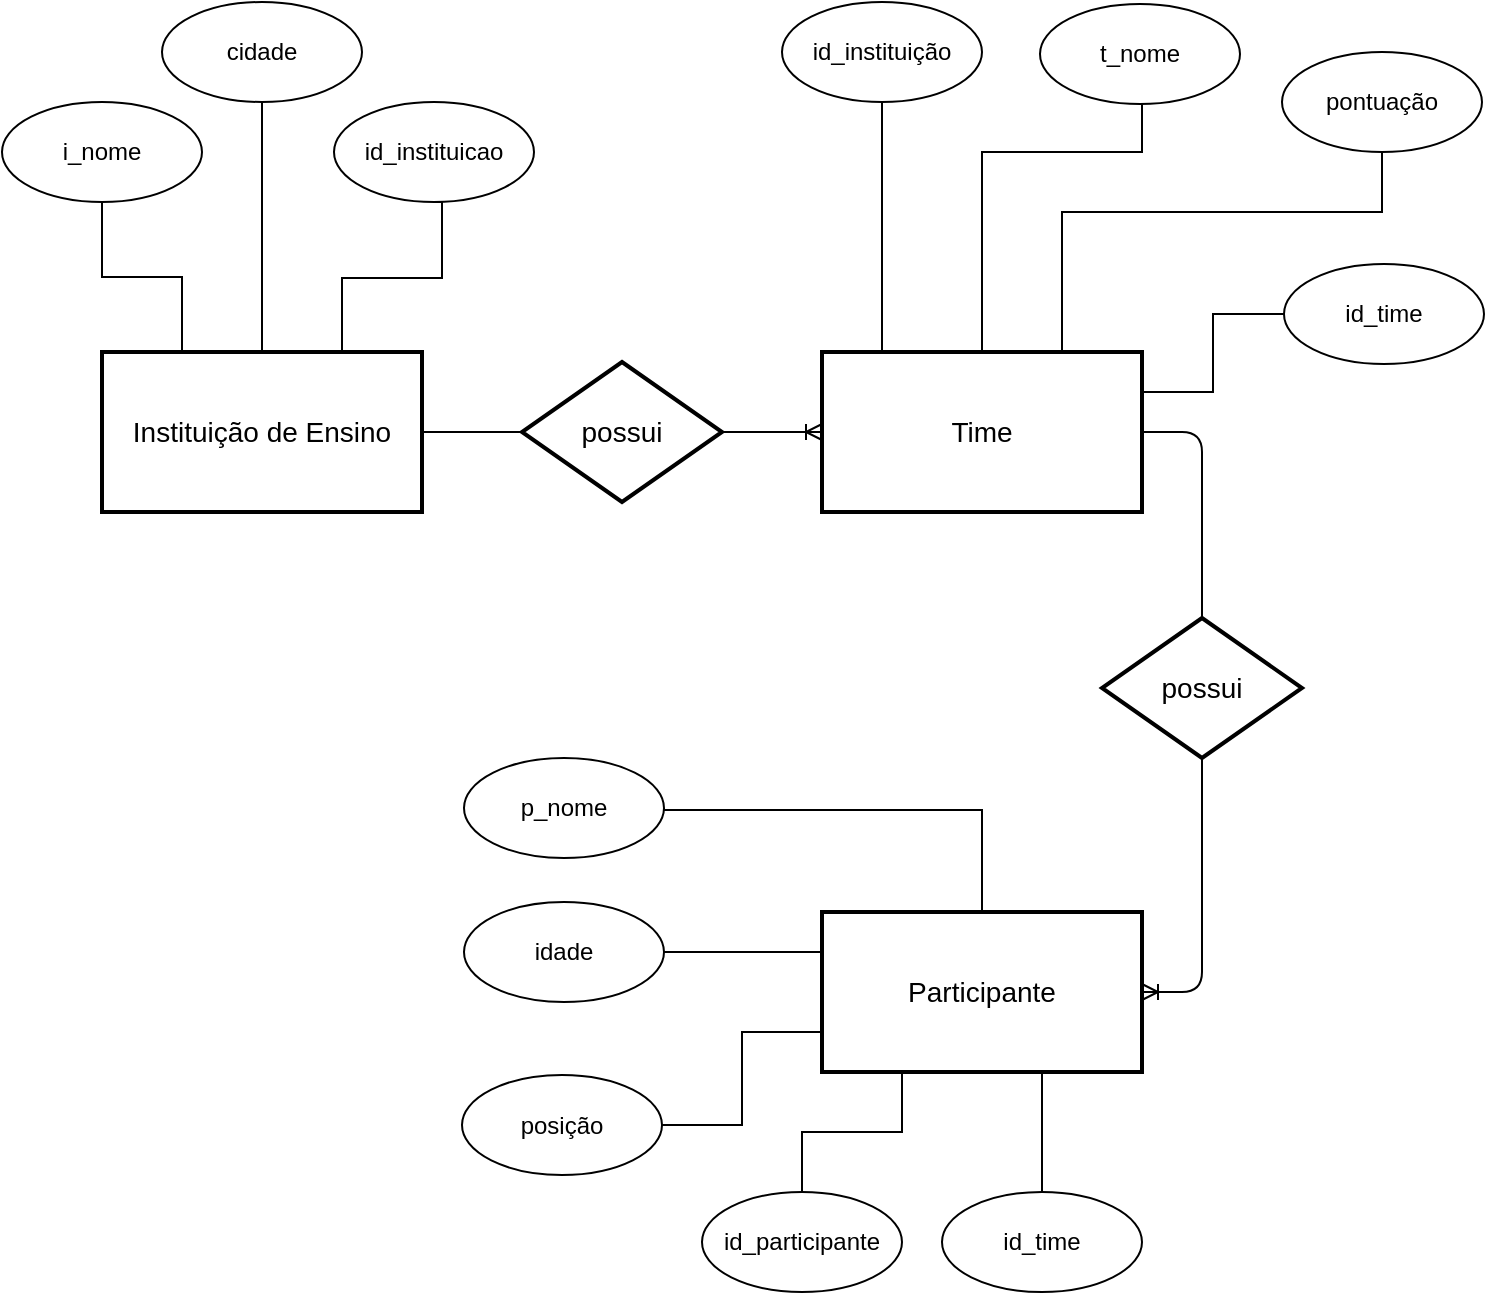 <mxfile version="12.1.9" type="google" pages="1"><diagram id="ooWvaYZqPMMVMKvuTZpq" name="Page-1"><mxGraphModel dx="1240" dy="697" grid="1" gridSize="10" guides="1" tooltips="1" connect="1" arrows="1" fold="1" page="1" pageScale="1" pageWidth="827" pageHeight="1169" math="0" shadow="0"><root><mxCell id="0"/><mxCell id="1" parent="0"/><mxCell id="Oayjoy24sX9YyPyd5k1u-1" value="Instituição de Ensino" style="strokeWidth=2;whiteSpace=wrap;html=1;align=center;fontSize=14;" vertex="1" parent="1"><mxGeometry x="80" y="360" width="160" height="80" as="geometry"/></mxCell><mxCell id="Oayjoy24sX9YyPyd5k1u-2" value="Time" style="strokeWidth=2;whiteSpace=wrap;html=1;align=center;fontSize=14;" vertex="1" parent="1"><mxGeometry x="440" y="360" width="160" height="80" as="geometry"/></mxCell><mxCell id="Oayjoy24sX9YyPyd5k1u-3" value="Participante" style="strokeWidth=2;whiteSpace=wrap;html=1;align=center;fontSize=14;" vertex="1" parent="1"><mxGeometry x="440" y="640" width="160" height="80" as="geometry"/></mxCell><mxCell id="Oayjoy24sX9YyPyd5k1u-4" value="" style="edgeStyle=entityRelationEdgeStyle;fontSize=12;html=1;endArrow=ERoneToMany;exitX=1;exitY=0.5;exitDx=0;exitDy=0;" edge="1" parent="1" source="Oayjoy24sX9YyPyd5k1u-1"><mxGeometry width="100" height="100" relative="1" as="geometry"><mxPoint x="340" y="500" as="sourcePoint"/><mxPoint x="440" y="400" as="targetPoint"/></mxGeometry></mxCell><mxCell id="Oayjoy24sX9YyPyd5k1u-6" value="" style="edgeStyle=entityRelationEdgeStyle;fontSize=12;html=1;endArrow=ERoneToMany;exitX=1;exitY=0.5;exitDx=0;exitDy=0;" edge="1" parent="1" source="Oayjoy24sX9YyPyd5k1u-2" target="Oayjoy24sX9YyPyd5k1u-3"><mxGeometry width="100" height="100" relative="1" as="geometry"><mxPoint x="480" y="460" as="sourcePoint"/><mxPoint x="660" y="680" as="targetPoint"/></mxGeometry></mxCell><mxCell id="Oayjoy24sX9YyPyd5k1u-7" value="possui" style="shape=rhombus;strokeWidth=2;fontSize=17;perimeter=rhombusPerimeter;whiteSpace=wrap;html=1;align=center;fontSize=14;" vertex="1" parent="1"><mxGeometry x="290" y="365" width="100" height="70" as="geometry"/></mxCell><mxCell id="Oayjoy24sX9YyPyd5k1u-10" value="possui" style="shape=rhombus;strokeWidth=2;fontSize=17;perimeter=rhombusPerimeter;whiteSpace=wrap;html=1;align=center;fontSize=14;" vertex="1" parent="1"><mxGeometry x="580" y="493" width="100" height="70" as="geometry"/></mxCell><mxCell id="Oayjoy24sX9YyPyd5k1u-12" style="edgeStyle=orthogonalEdgeStyle;rounded=0;orthogonalLoop=1;jettySize=auto;html=1;exitX=0.5;exitY=1;exitDx=0;exitDy=0;entryX=0.25;entryY=0;entryDx=0;entryDy=0;endArrow=none;endFill=0;" edge="1" parent="1" source="Oayjoy24sX9YyPyd5k1u-11" target="Oayjoy24sX9YyPyd5k1u-1"><mxGeometry relative="1" as="geometry"><mxPoint x="100" y="350" as="targetPoint"/></mxGeometry></mxCell><mxCell id="Oayjoy24sX9YyPyd5k1u-11" value="i_nome" style="ellipse;whiteSpace=wrap;html=1;" vertex="1" parent="1"><mxGeometry x="30" y="235" width="100" height="50" as="geometry"/></mxCell><mxCell id="Oayjoy24sX9YyPyd5k1u-14" style="edgeStyle=orthogonalEdgeStyle;rounded=0;orthogonalLoop=1;jettySize=auto;html=1;exitX=0.5;exitY=1;exitDx=0;exitDy=0;entryX=0.5;entryY=0;entryDx=0;entryDy=0;endArrow=none;endFill=0;" edge="1" parent="1" source="Oayjoy24sX9YyPyd5k1u-13" target="Oayjoy24sX9YyPyd5k1u-1"><mxGeometry relative="1" as="geometry"/></mxCell><mxCell id="Oayjoy24sX9YyPyd5k1u-13" value="cidade" style="ellipse;whiteSpace=wrap;html=1;" vertex="1" parent="1"><mxGeometry x="110" y="185" width="100" height="50" as="geometry"/></mxCell><mxCell id="Oayjoy24sX9YyPyd5k1u-16" style="edgeStyle=orthogonalEdgeStyle;rounded=0;orthogonalLoop=1;jettySize=auto;html=1;exitX=0.5;exitY=1;exitDx=0;exitDy=0;entryX=0.75;entryY=0;entryDx=0;entryDy=0;endArrow=none;endFill=0;" edge="1" parent="1" source="Oayjoy24sX9YyPyd5k1u-15" target="Oayjoy24sX9YyPyd5k1u-1"><mxGeometry relative="1" as="geometry"><Array as="points"><mxPoint x="250" y="323"/><mxPoint x="200" y="323"/></Array></mxGeometry></mxCell><mxCell id="Oayjoy24sX9YyPyd5k1u-15" value="id_instituicao" style="ellipse;whiteSpace=wrap;html=1;" vertex="1" parent="1"><mxGeometry x="196" y="235" width="100" height="50" as="geometry"/></mxCell><mxCell id="Oayjoy24sX9YyPyd5k1u-23" style="edgeStyle=orthogonalEdgeStyle;rounded=0;orthogonalLoop=1;jettySize=auto;html=1;exitX=0.5;exitY=1;exitDx=0;exitDy=0;entryX=0.5;entryY=0;entryDx=0;entryDy=0;endArrow=none;endFill=0;" edge="1" parent="1" source="Oayjoy24sX9YyPyd5k1u-17" target="Oayjoy24sX9YyPyd5k1u-2"><mxGeometry relative="1" as="geometry"><Array as="points"><mxPoint x="600" y="260"/><mxPoint x="520" y="260"/></Array></mxGeometry></mxCell><mxCell id="Oayjoy24sX9YyPyd5k1u-17" value="t_nome" style="ellipse;whiteSpace=wrap;html=1;" vertex="1" parent="1"><mxGeometry x="549" y="186" width="100" height="50" as="geometry"/></mxCell><mxCell id="Oayjoy24sX9YyPyd5k1u-38" style="edgeStyle=orthogonalEdgeStyle;rounded=0;orthogonalLoop=1;jettySize=auto;html=1;exitX=0.5;exitY=1;exitDx=0;exitDy=0;entryX=0.75;entryY=0;entryDx=0;entryDy=0;endArrow=none;endFill=0;" edge="1" parent="1" source="Oayjoy24sX9YyPyd5k1u-18" target="Oayjoy24sX9YyPyd5k1u-2"><mxGeometry relative="1" as="geometry"><Array as="points"><mxPoint x="720" y="290"/><mxPoint x="560" y="290"/></Array></mxGeometry></mxCell><mxCell id="Oayjoy24sX9YyPyd5k1u-18" value="pontuação" style="ellipse;whiteSpace=wrap;html=1;" vertex="1" parent="1"><mxGeometry x="670" y="210" width="100" height="50" as="geometry"/></mxCell><mxCell id="Oayjoy24sX9YyPyd5k1u-37" style="edgeStyle=orthogonalEdgeStyle;rounded=0;orthogonalLoop=1;jettySize=auto;html=1;exitX=0;exitY=0.5;exitDx=0;exitDy=0;entryX=1;entryY=0.25;entryDx=0;entryDy=0;endArrow=none;endFill=0;" edge="1" parent="1" source="Oayjoy24sX9YyPyd5k1u-19" target="Oayjoy24sX9YyPyd5k1u-2"><mxGeometry relative="1" as="geometry"/></mxCell><mxCell id="Oayjoy24sX9YyPyd5k1u-19" value="id_time" style="ellipse;whiteSpace=wrap;html=1;" vertex="1" parent="1"><mxGeometry x="671" y="316" width="100" height="50" as="geometry"/></mxCell><mxCell id="Oayjoy24sX9YyPyd5k1u-24" style="edgeStyle=orthogonalEdgeStyle;rounded=0;orthogonalLoop=1;jettySize=auto;html=1;exitX=0.5;exitY=1;exitDx=0;exitDy=0;entryX=0.25;entryY=0;entryDx=0;entryDy=0;endArrow=none;endFill=0;" edge="1" parent="1" source="Oayjoy24sX9YyPyd5k1u-20" target="Oayjoy24sX9YyPyd5k1u-2"><mxGeometry relative="1" as="geometry"><Array as="points"><mxPoint x="470" y="360"/></Array></mxGeometry></mxCell><mxCell id="Oayjoy24sX9YyPyd5k1u-20" value="id_instituição" style="ellipse;whiteSpace=wrap;html=1;" vertex="1" parent="1"><mxGeometry x="420" y="185" width="100" height="50" as="geometry"/></mxCell><mxCell id="Oayjoy24sX9YyPyd5k1u-32" style="edgeStyle=orthogonalEdgeStyle;rounded=0;orthogonalLoop=1;jettySize=auto;html=1;exitX=1;exitY=0.5;exitDx=0;exitDy=0;entryX=0.75;entryY=0;entryDx=0;entryDy=0;endArrow=none;endFill=0;" edge="1" parent="1" source="Oayjoy24sX9YyPyd5k1u-27" target="Oayjoy24sX9YyPyd5k1u-3"><mxGeometry relative="1" as="geometry"><Array as="points"><mxPoint x="520" y="589"/><mxPoint x="520" y="640"/></Array></mxGeometry></mxCell><mxCell id="Oayjoy24sX9YyPyd5k1u-27" value="p_nome" style="ellipse;whiteSpace=wrap;html=1;" vertex="1" parent="1"><mxGeometry x="261" y="563" width="100" height="50" as="geometry"/></mxCell><mxCell id="Oayjoy24sX9YyPyd5k1u-40" value="" style="edgeStyle=orthogonalEdgeStyle;rounded=0;orthogonalLoop=1;jettySize=auto;html=1;endArrow=none;endFill=0;" edge="1" parent="1" source="Oayjoy24sX9YyPyd5k1u-28"><mxGeometry relative="1" as="geometry"><mxPoint x="179" y="660" as="sourcePoint"/><mxPoint x="439" y="660" as="targetPoint"/></mxGeometry></mxCell><mxCell id="Oayjoy24sX9YyPyd5k1u-34" style="edgeStyle=orthogonalEdgeStyle;rounded=0;orthogonalLoop=1;jettySize=auto;html=1;exitX=1;exitY=0.5;exitDx=0;exitDy=0;entryX=0;entryY=0.75;entryDx=0;entryDy=0;endArrow=none;endFill=0;" edge="1" parent="1" source="Oayjoy24sX9YyPyd5k1u-29" target="Oayjoy24sX9YyPyd5k1u-3"><mxGeometry relative="1" as="geometry"/></mxCell><mxCell id="Oayjoy24sX9YyPyd5k1u-29" value="posição" style="ellipse;whiteSpace=wrap;html=1;" vertex="1" parent="1"><mxGeometry x="260" y="721.5" width="100" height="50" as="geometry"/></mxCell><mxCell id="Oayjoy24sX9YyPyd5k1u-36" style="edgeStyle=orthogonalEdgeStyle;rounded=0;orthogonalLoop=1;jettySize=auto;html=1;exitX=0.5;exitY=0;exitDx=0;exitDy=0;endArrow=none;endFill=0;" edge="1" parent="1" source="Oayjoy24sX9YyPyd5k1u-30"><mxGeometry relative="1" as="geometry"><mxPoint x="550" y="740" as="targetPoint"/><Array as="points"><mxPoint x="550" y="720"/><mxPoint x="550" y="720"/></Array></mxGeometry></mxCell><mxCell id="Oayjoy24sX9YyPyd5k1u-30" value="id_time" style="ellipse;whiteSpace=wrap;html=1;" vertex="1" parent="1"><mxGeometry x="500" y="780" width="100" height="50" as="geometry"/></mxCell><mxCell id="Oayjoy24sX9YyPyd5k1u-35" style="edgeStyle=orthogonalEdgeStyle;rounded=0;orthogonalLoop=1;jettySize=auto;html=1;exitX=0.5;exitY=0;exitDx=0;exitDy=0;entryX=0.25;entryY=1;entryDx=0;entryDy=0;endArrow=none;endFill=0;" edge="1" parent="1" source="Oayjoy24sX9YyPyd5k1u-31" target="Oayjoy24sX9YyPyd5k1u-3"><mxGeometry relative="1" as="geometry"/></mxCell><mxCell id="Oayjoy24sX9YyPyd5k1u-31" value="id_participante" style="ellipse;whiteSpace=wrap;html=1;" vertex="1" parent="1"><mxGeometry x="380" y="780" width="100" height="50" as="geometry"/></mxCell><mxCell id="Oayjoy24sX9YyPyd5k1u-28" value="idade" style="ellipse;whiteSpace=wrap;html=1;" vertex="1" parent="1"><mxGeometry x="261" y="635" width="100" height="50" as="geometry"/></mxCell></root></mxGraphModel></diagram></mxfile>